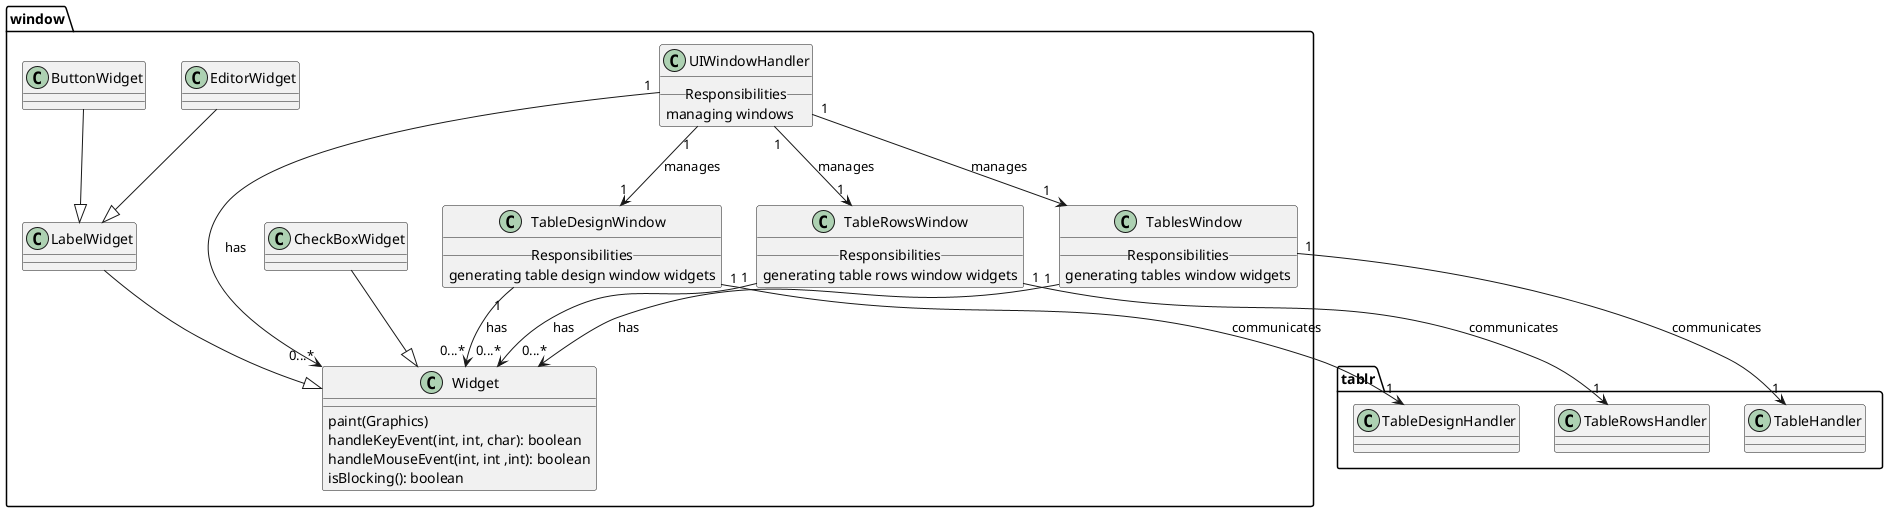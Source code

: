 @startuml


package "window" {
    class Widget{
        paint(Graphics)
        handleKeyEvent(int, int, char): boolean
        handleMouseEvent(int, int ,int): boolean
        isBlocking(): boolean
    }
    UIWindowHandler "1" --> "0...*" Widget: has



    class LabelWidget{
    }
    LabelWidget --|> Widget


    class EditorWidget{
    }
    EditorWidget --|> LabelWidget

    class CheckBoxWidget{
    }
    CheckBoxWidget --|> Widget
    class ButtonWidget{
    }
    ButtonWidget --|> LabelWidget



    class UIWindowHandler{
    __Responsibilities__
        managing windows
    }

    class TablesWindow{
    __Responsibilities__
        generating tables window widgets
    }
    class TableDesignWindow{
    __Responsibilities__
        generating table design window widgets
    }
    class TableRowsWindow{
    __Responsibilities__
        generating table rows window widgets
    }
}
    UIWindowHandler "1" --> "1" TablesWindow: manages
    UIWindowHandler "1" --> "1" TableDesignWindow: manages
    UIWindowHandler "1" --> "1" TableRowsWindow: manages

    TablesWindow "1" --> "0...*" Widget: has
    TableDesignWindow "1" --> "0...*" Widget: has
    TableRowsWindow "1" --> "0...*" Widget: has




package "tablr" {
TablesWindow "1" --> "1" TableHandler:  communicates
    TableDesignWindow "1" --> "1" TableDesignHandler:  communicates
    TableRowsWindow "1" --> "1" TableRowsHandler:  communicates


    class TableHandler{

    }


    class TableDesignHandler{

    }

    class TableRowsHandler{


    }

}
@enduml